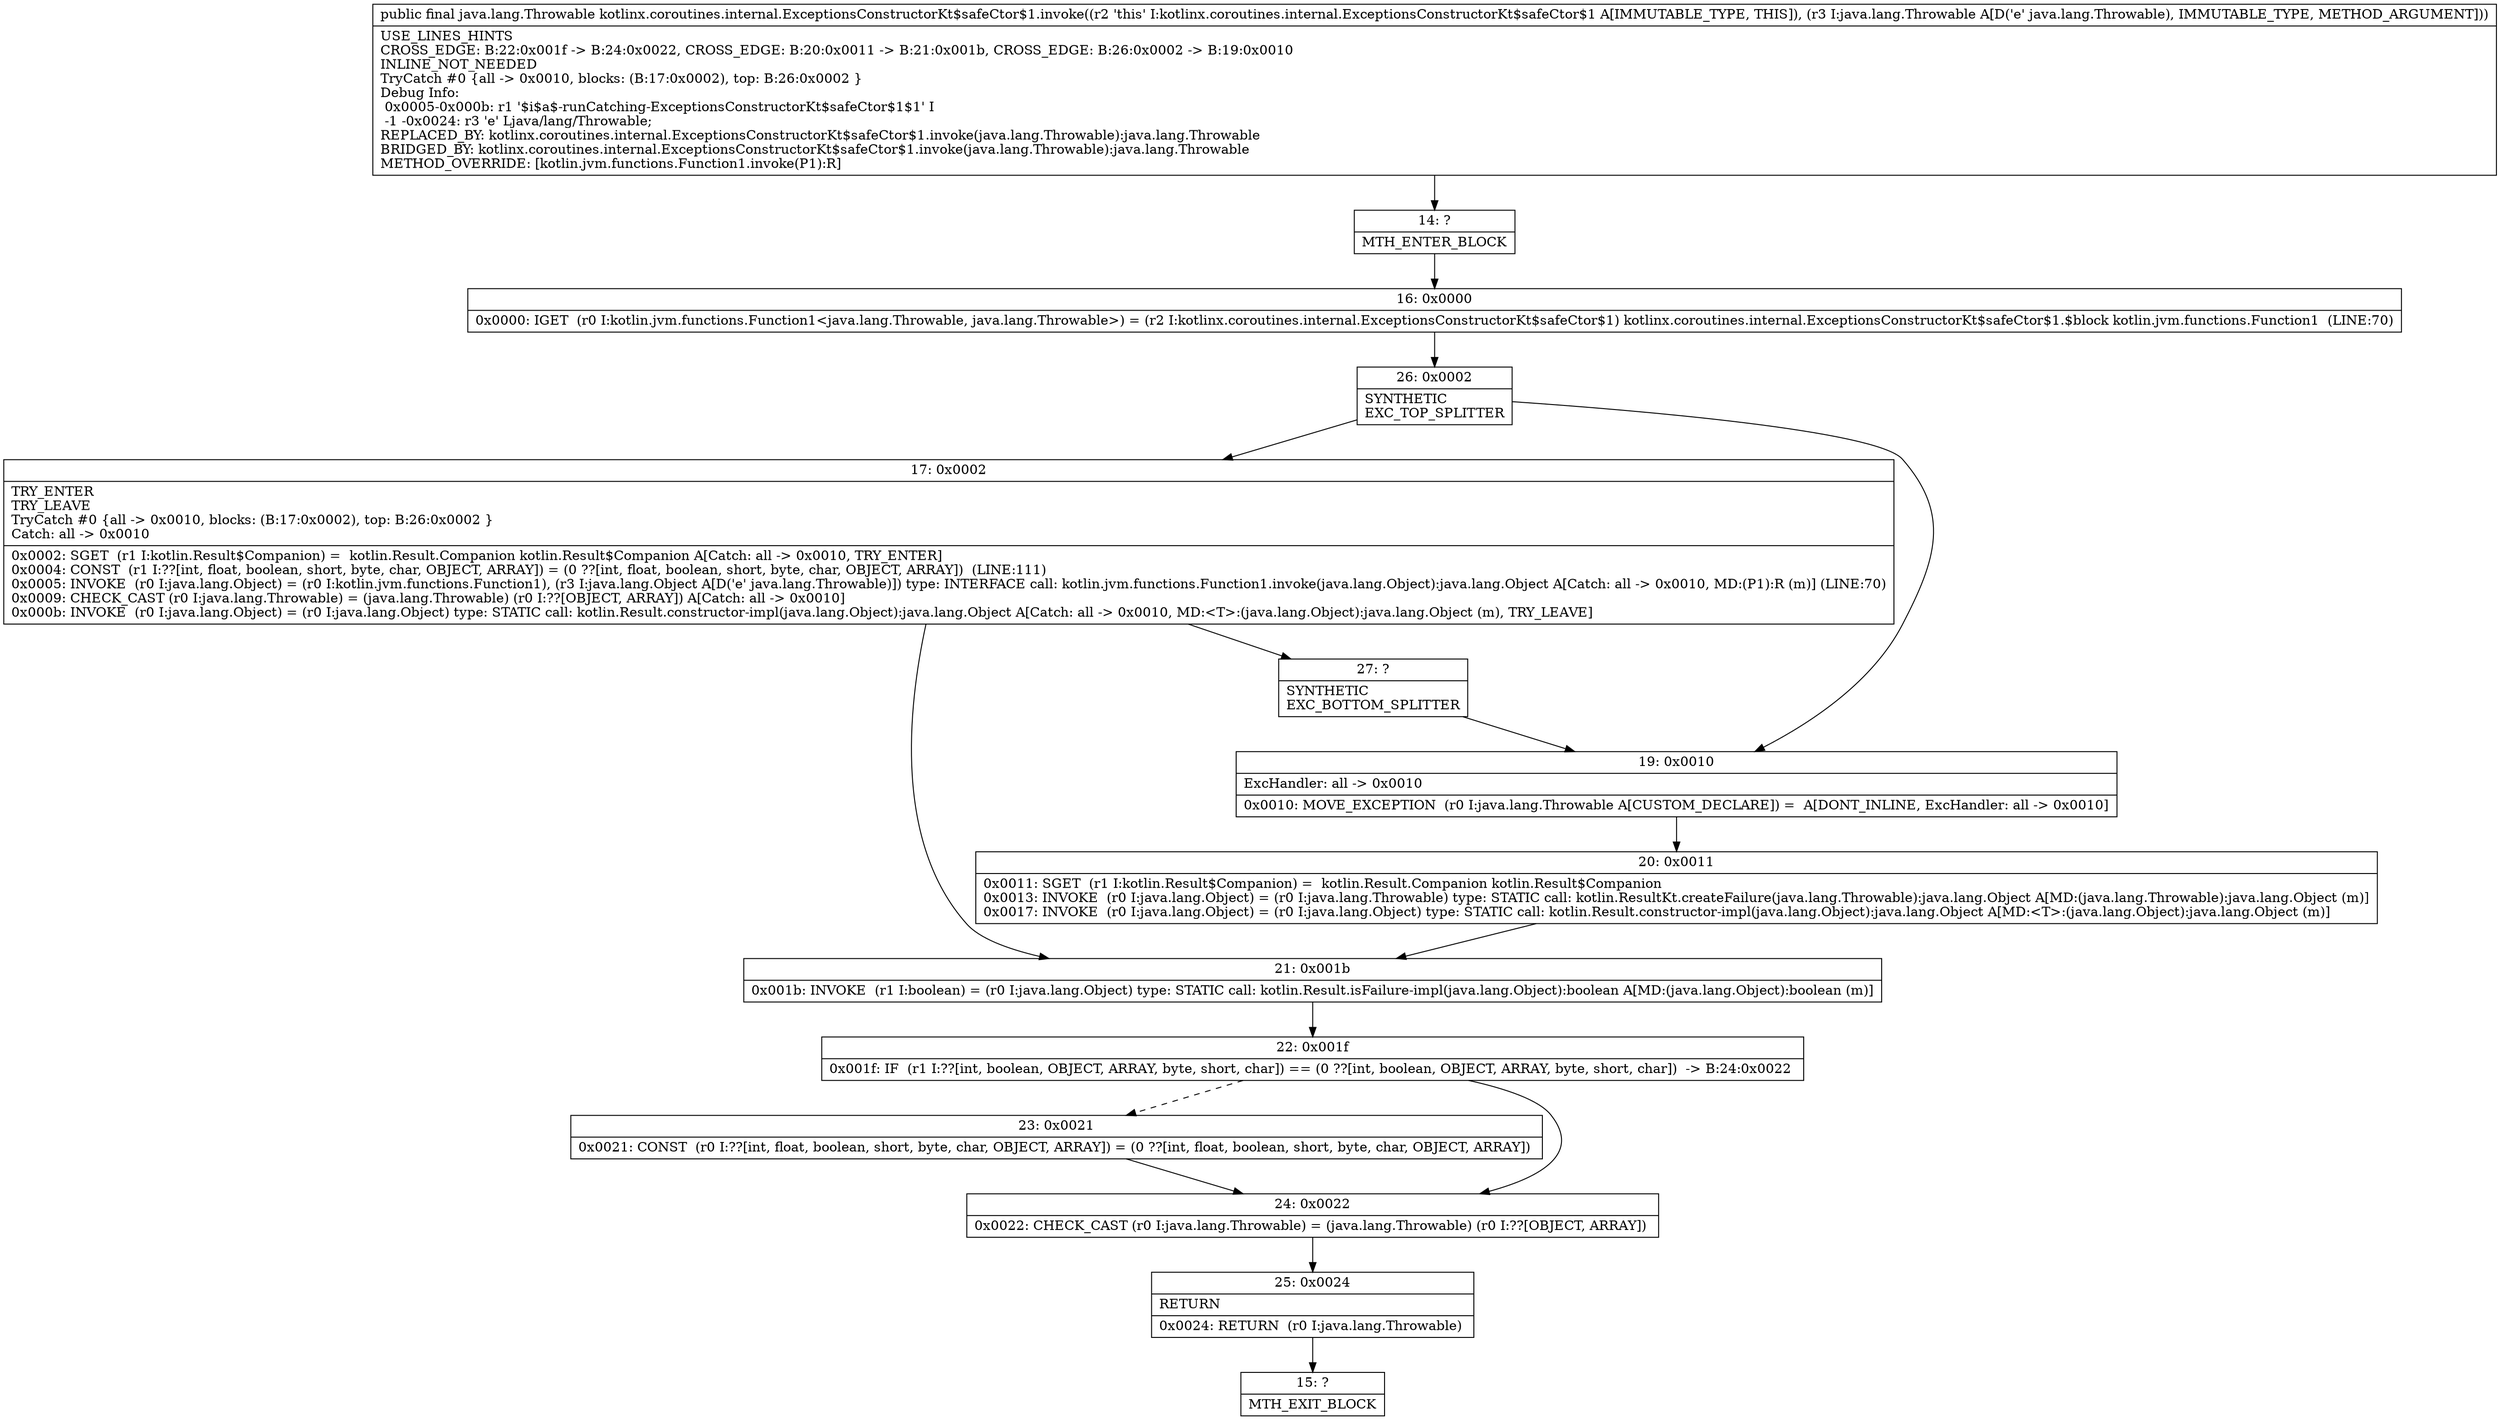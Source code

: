 digraph "CFG forkotlinx.coroutines.internal.ExceptionsConstructorKt$safeCtor$1.invoke(Ljava\/lang\/Throwable;)Ljava\/lang\/Throwable;" {
Node_14 [shape=record,label="{14\:\ ?|MTH_ENTER_BLOCK\l}"];
Node_16 [shape=record,label="{16\:\ 0x0000|0x0000: IGET  (r0 I:kotlin.jvm.functions.Function1\<java.lang.Throwable, java.lang.Throwable\>) = (r2 I:kotlinx.coroutines.internal.ExceptionsConstructorKt$safeCtor$1) kotlinx.coroutines.internal.ExceptionsConstructorKt$safeCtor$1.$block kotlin.jvm.functions.Function1  (LINE:70)\l}"];
Node_26 [shape=record,label="{26\:\ 0x0002|SYNTHETIC\lEXC_TOP_SPLITTER\l}"];
Node_17 [shape=record,label="{17\:\ 0x0002|TRY_ENTER\lTRY_LEAVE\lTryCatch #0 \{all \-\> 0x0010, blocks: (B:17:0x0002), top: B:26:0x0002 \}\lCatch: all \-\> 0x0010\l|0x0002: SGET  (r1 I:kotlin.Result$Companion) =  kotlin.Result.Companion kotlin.Result$Companion A[Catch: all \-\> 0x0010, TRY_ENTER]\l0x0004: CONST  (r1 I:??[int, float, boolean, short, byte, char, OBJECT, ARRAY]) = (0 ??[int, float, boolean, short, byte, char, OBJECT, ARRAY])  (LINE:111)\l0x0005: INVOKE  (r0 I:java.lang.Object) = (r0 I:kotlin.jvm.functions.Function1), (r3 I:java.lang.Object A[D('e' java.lang.Throwable)]) type: INTERFACE call: kotlin.jvm.functions.Function1.invoke(java.lang.Object):java.lang.Object A[Catch: all \-\> 0x0010, MD:(P1):R (m)] (LINE:70)\l0x0009: CHECK_CAST (r0 I:java.lang.Throwable) = (java.lang.Throwable) (r0 I:??[OBJECT, ARRAY]) A[Catch: all \-\> 0x0010]\l0x000b: INVOKE  (r0 I:java.lang.Object) = (r0 I:java.lang.Object) type: STATIC call: kotlin.Result.constructor\-impl(java.lang.Object):java.lang.Object A[Catch: all \-\> 0x0010, MD:\<T\>:(java.lang.Object):java.lang.Object (m), TRY_LEAVE]\l}"];
Node_21 [shape=record,label="{21\:\ 0x001b|0x001b: INVOKE  (r1 I:boolean) = (r0 I:java.lang.Object) type: STATIC call: kotlin.Result.isFailure\-impl(java.lang.Object):boolean A[MD:(java.lang.Object):boolean (m)]\l}"];
Node_22 [shape=record,label="{22\:\ 0x001f|0x001f: IF  (r1 I:??[int, boolean, OBJECT, ARRAY, byte, short, char]) == (0 ??[int, boolean, OBJECT, ARRAY, byte, short, char])  \-\> B:24:0x0022 \l}"];
Node_23 [shape=record,label="{23\:\ 0x0021|0x0021: CONST  (r0 I:??[int, float, boolean, short, byte, char, OBJECT, ARRAY]) = (0 ??[int, float, boolean, short, byte, char, OBJECT, ARRAY]) \l}"];
Node_24 [shape=record,label="{24\:\ 0x0022|0x0022: CHECK_CAST (r0 I:java.lang.Throwable) = (java.lang.Throwable) (r0 I:??[OBJECT, ARRAY]) \l}"];
Node_25 [shape=record,label="{25\:\ 0x0024|RETURN\l|0x0024: RETURN  (r0 I:java.lang.Throwable) \l}"];
Node_15 [shape=record,label="{15\:\ ?|MTH_EXIT_BLOCK\l}"];
Node_27 [shape=record,label="{27\:\ ?|SYNTHETIC\lEXC_BOTTOM_SPLITTER\l}"];
Node_19 [shape=record,label="{19\:\ 0x0010|ExcHandler: all \-\> 0x0010\l|0x0010: MOVE_EXCEPTION  (r0 I:java.lang.Throwable A[CUSTOM_DECLARE]) =  A[DONT_INLINE, ExcHandler: all \-\> 0x0010]\l}"];
Node_20 [shape=record,label="{20\:\ 0x0011|0x0011: SGET  (r1 I:kotlin.Result$Companion) =  kotlin.Result.Companion kotlin.Result$Companion \l0x0013: INVOKE  (r0 I:java.lang.Object) = (r0 I:java.lang.Throwable) type: STATIC call: kotlin.ResultKt.createFailure(java.lang.Throwable):java.lang.Object A[MD:(java.lang.Throwable):java.lang.Object (m)]\l0x0017: INVOKE  (r0 I:java.lang.Object) = (r0 I:java.lang.Object) type: STATIC call: kotlin.Result.constructor\-impl(java.lang.Object):java.lang.Object A[MD:\<T\>:(java.lang.Object):java.lang.Object (m)]\l}"];
MethodNode[shape=record,label="{public final java.lang.Throwable kotlinx.coroutines.internal.ExceptionsConstructorKt$safeCtor$1.invoke((r2 'this' I:kotlinx.coroutines.internal.ExceptionsConstructorKt$safeCtor$1 A[IMMUTABLE_TYPE, THIS]), (r3 I:java.lang.Throwable A[D('e' java.lang.Throwable), IMMUTABLE_TYPE, METHOD_ARGUMENT]))  | USE_LINES_HINTS\lCROSS_EDGE: B:22:0x001f \-\> B:24:0x0022, CROSS_EDGE: B:20:0x0011 \-\> B:21:0x001b, CROSS_EDGE: B:26:0x0002 \-\> B:19:0x0010\lINLINE_NOT_NEEDED\lTryCatch #0 \{all \-\> 0x0010, blocks: (B:17:0x0002), top: B:26:0x0002 \}\lDebug Info:\l  0x0005\-0x000b: r1 '$i$a$\-runCatching\-ExceptionsConstructorKt$safeCtor$1$1' I\l  \-1 \-0x0024: r3 'e' Ljava\/lang\/Throwable;\lREPLACED_BY: kotlinx.coroutines.internal.ExceptionsConstructorKt$safeCtor$1.invoke(java.lang.Throwable):java.lang.Throwable\lBRIDGED_BY: kotlinx.coroutines.internal.ExceptionsConstructorKt$safeCtor$1.invoke(java.lang.Throwable):java.lang.Throwable\lMETHOD_OVERRIDE: [kotlin.jvm.functions.Function1.invoke(P1):R]\l}"];
MethodNode -> Node_14;Node_14 -> Node_16;
Node_16 -> Node_26;
Node_26 -> Node_17;
Node_26 -> Node_19;
Node_17 -> Node_21;
Node_17 -> Node_27;
Node_21 -> Node_22;
Node_22 -> Node_23[style=dashed];
Node_22 -> Node_24;
Node_23 -> Node_24;
Node_24 -> Node_25;
Node_25 -> Node_15;
Node_27 -> Node_19;
Node_19 -> Node_20;
Node_20 -> Node_21;
}

